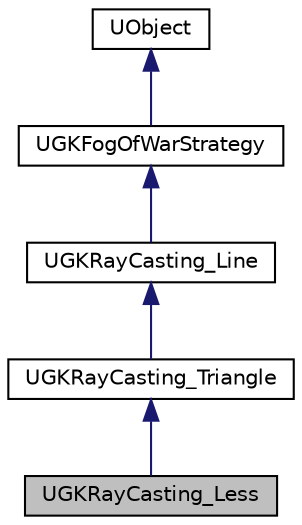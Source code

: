 digraph "UGKRayCasting_Less"
{
 // LATEX_PDF_SIZE
  edge [fontname="Helvetica",fontsize="10",labelfontname="Helvetica",labelfontsize="10"];
  node [fontname="Helvetica",fontsize="10",shape=record];
  Node1 [label="UGKRayCasting_Less",height=0.2,width=0.4,color="black", fillcolor="grey75", style="filled", fontcolor="black",tooltip=" "];
  Node2 -> Node1 [dir="back",color="midnightblue",fontsize="10",style="solid",fontname="Helvetica"];
  Node2 [label="UGKRayCasting_Triangle",height=0.2,width=0.4,color="black", fillcolor="white", style="filled",URL="$classUGKRayCasting__Triangle.html",tooltip=" "];
  Node3 -> Node2 [dir="back",color="midnightblue",fontsize="10",style="solid",fontname="Helvetica"];
  Node3 [label="UGKRayCasting_Line",height=0.2,width=0.4,color="black", fillcolor="white", style="filled",URL="$classUGKRayCasting__Line.html",tooltip=" "];
  Node4 -> Node3 [dir="back",color="midnightblue",fontsize="10",style="solid",fontname="Helvetica"];
  Node4 [label="UGKFogOfWarStrategy",height=0.2,width=0.4,color="black", fillcolor="white", style="filled",URL="$classUGKFogOfWarStrategy.html",tooltip=" "];
  Node5 -> Node4 [dir="back",color="midnightblue",fontsize="10",style="solid",fontname="Helvetica"];
  Node5 [label="UObject",height=0.2,width=0.4,color="black", fillcolor="white", style="filled",tooltip=" "];
}
